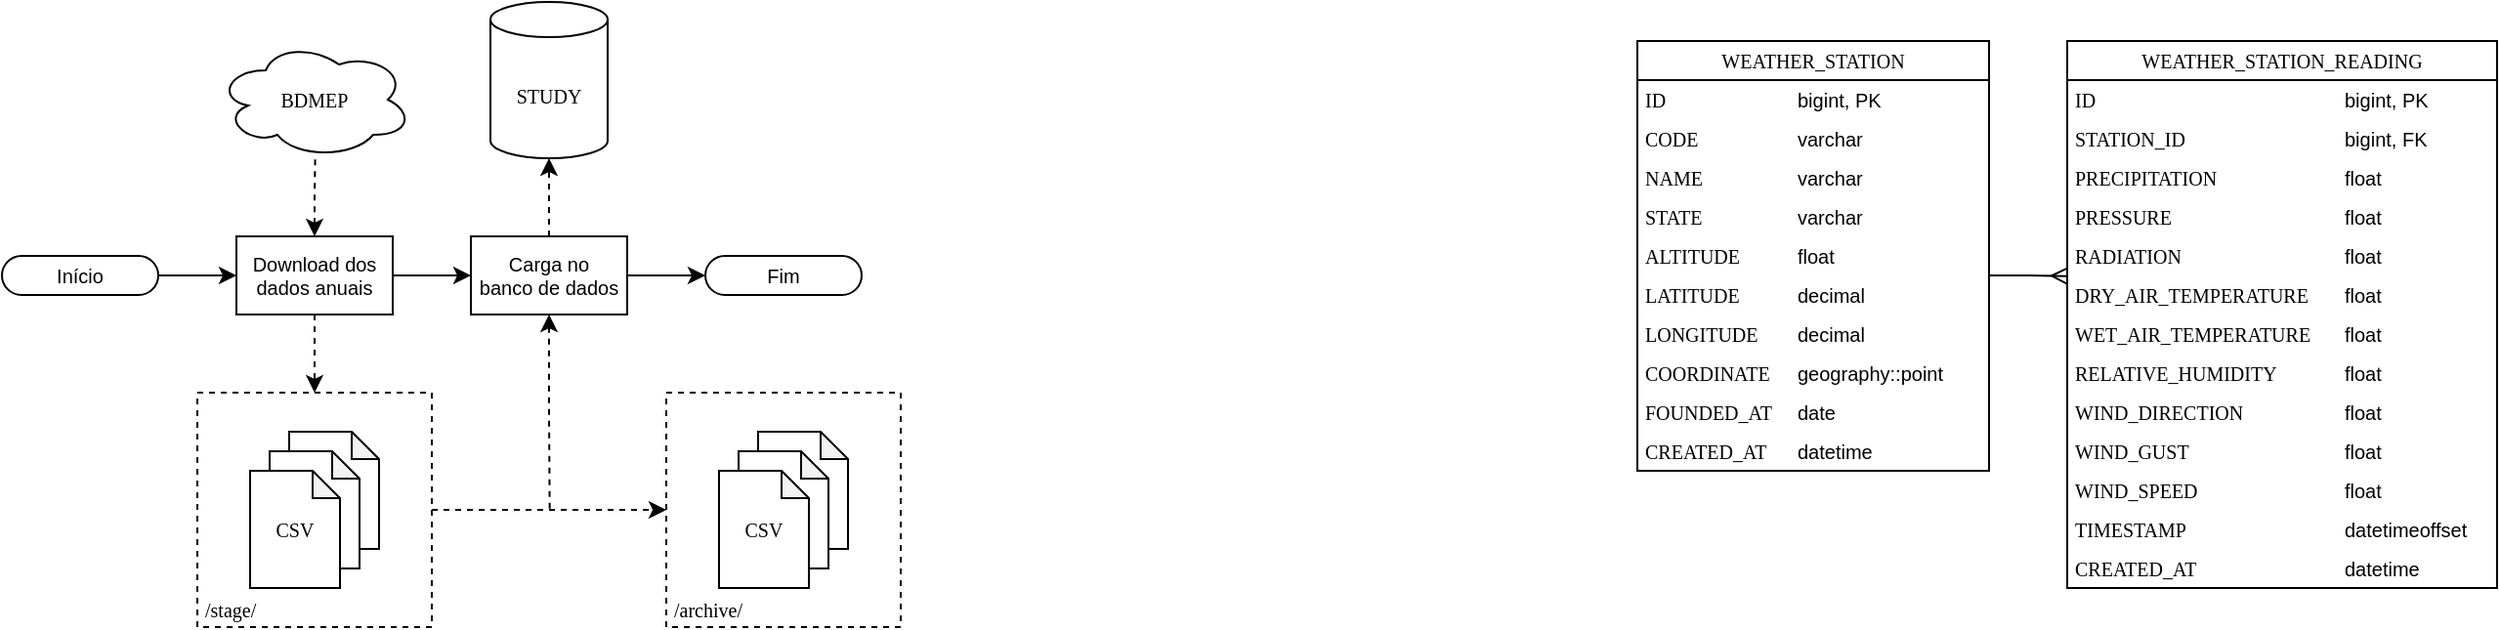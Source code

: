 <mxfile version="28.0.6">
  <diagram name="Página-1" id="pzj38KKofrZ27vdK2mB4">
    <mxGraphModel dx="1426" dy="797" grid="1" gridSize="10" guides="1" tooltips="1" connect="1" arrows="1" fold="1" page="1" pageScale="1" pageWidth="827" pageHeight="1169" math="0" shadow="0">
      <root>
        <mxCell id="0" />
        <mxCell id="1" parent="0" />
        <mxCell id="G4cIfP8NTKr2SMPwqC4q-119" style="edgeStyle=orthogonalEdgeStyle;rounded=0;orthogonalLoop=1;jettySize=auto;html=1;exitX=1;exitY=0.5;exitDx=0;exitDy=0;endArrow=ERmany;endFill=0;" parent="1" source="G4cIfP8NTKr2SMPwqC4q-116" edge="1">
          <mxGeometry relative="1" as="geometry">
            <mxPoint x="1241" y="565.333" as="targetPoint" />
          </mxGeometry>
        </mxCell>
        <mxCell id="G4cIfP8NTKr2SMPwqC4q-116" value="" style="rounded=0;whiteSpace=wrap;html=1;fontSize=10;" parent="1" vertex="1">
          <mxGeometry x="1021" y="465" width="180" height="200" as="geometry" />
        </mxCell>
        <mxCell id="G4cIfP8NTKr2SMPwqC4q-115" value="WEATHER_STATION_READING" style="rounded=0;whiteSpace=wrap;html=1;fontSize=10;fontFamily=Lucida Console;" parent="1" vertex="1">
          <mxGeometry x="1241" y="445" width="220" height="20" as="geometry" />
        </mxCell>
        <mxCell id="G4cIfP8NTKr2SMPwqC4q-114" value="" style="rounded=0;whiteSpace=wrap;html=1;fontSize=10;" parent="1" vertex="1">
          <mxGeometry x="1241" y="465" width="220" height="260" as="geometry" />
        </mxCell>
        <mxCell id="G4cIfP8NTKr2SMPwqC4q-29" style="edgeStyle=orthogonalEdgeStyle;rounded=0;orthogonalLoop=1;jettySize=auto;html=1;exitX=1;exitY=0.5;exitDx=0;exitDy=0;entryX=0;entryY=0.5;entryDx=0;entryDy=0;dashed=1;fontFamily=Lucida Console;fontSize=10;" parent="1" source="G4cIfP8NTKr2SMPwqC4q-13" target="G4cIfP8NTKr2SMPwqC4q-25" edge="1">
          <mxGeometry relative="1" as="geometry" />
        </mxCell>
        <mxCell id="G4cIfP8NTKr2SMPwqC4q-13" value="&lt;font&gt;/stage/&lt;/font&gt;" style="rounded=0;whiteSpace=wrap;html=1;align=left;dashed=1;fontSize=10;verticalAlign=bottom;spacingLeft=2;fontFamily=Lucida Console;" parent="1" vertex="1">
          <mxGeometry x="284" y="625" width="120" height="120" as="geometry" />
        </mxCell>
        <mxCell id="G4cIfP8NTKr2SMPwqC4q-19" style="edgeStyle=orthogonalEdgeStyle;rounded=0;orthogonalLoop=1;jettySize=auto;html=1;exitX=0.5;exitY=1;exitDx=0;exitDy=0;entryX=0.5;entryY=0;entryDx=0;entryDy=0;dashed=1;fontFamily=Lucida Console;fontSize=10;" parent="1" source="G4cIfP8NTKr2SMPwqC4q-1" target="G4cIfP8NTKr2SMPwqC4q-13" edge="1">
          <mxGeometry relative="1" as="geometry" />
        </mxCell>
        <mxCell id="G4cIfP8NTKr2SMPwqC4q-23" style="edgeStyle=orthogonalEdgeStyle;rounded=0;orthogonalLoop=1;jettySize=auto;html=1;exitX=1;exitY=0.5;exitDx=0;exitDy=0;entryX=0;entryY=0.5;entryDx=0;entryDy=0;fontFamily=Lucida Console;fontSize=10;" parent="1" source="G4cIfP8NTKr2SMPwqC4q-1" target="G4cIfP8NTKr2SMPwqC4q-20" edge="1">
          <mxGeometry relative="1" as="geometry" />
        </mxCell>
        <mxCell id="G4cIfP8NTKr2SMPwqC4q-1" value="&lt;font&gt;Download dos&lt;br&gt;dados anuais&lt;/font&gt;" style="rounded=0;whiteSpace=wrap;html=1;fontSize=10;fontFamily=Helvetica;" parent="1" vertex="1">
          <mxGeometry x="304" y="545" width="80" height="40" as="geometry" />
        </mxCell>
        <mxCell id="G4cIfP8NTKr2SMPwqC4q-18" style="edgeStyle=orthogonalEdgeStyle;rounded=0;orthogonalLoop=1;jettySize=auto;html=1;exitX=1;exitY=0.5;exitDx=0;exitDy=0;entryX=0;entryY=0.5;entryDx=0;entryDy=0;fontFamily=Lucida Console;fontSize=10;" parent="1" source="G4cIfP8NTKr2SMPwqC4q-5" target="G4cIfP8NTKr2SMPwqC4q-1" edge="1">
          <mxGeometry relative="1" as="geometry" />
        </mxCell>
        <mxCell id="G4cIfP8NTKr2SMPwqC4q-5" value="&lt;font&gt;Início&lt;/font&gt;" style="rounded=1;whiteSpace=wrap;html=1;arcSize=50;fontSize=10;fontFamily=Helvetica;" parent="1" vertex="1">
          <mxGeometry x="184" y="555" width="80" height="20" as="geometry" />
        </mxCell>
        <mxCell id="G4cIfP8NTKr2SMPwqC4q-6" value="&lt;font&gt;Fim&lt;/font&gt;" style="rounded=1;whiteSpace=wrap;html=1;arcSize=50;fontSize=10;fontFamily=Helvetica;" parent="1" vertex="1">
          <mxGeometry x="544" y="555" width="80" height="20" as="geometry" />
        </mxCell>
        <mxCell id="G4cIfP8NTKr2SMPwqC4q-10" value="&lt;font&gt;BDMEP&lt;/font&gt;" style="ellipse;shape=cloud;whiteSpace=wrap;html=1;fontSize=10;fontFamily=Lucida Console;" parent="1" vertex="1">
          <mxGeometry x="294" y="445" width="100" height="60" as="geometry" />
        </mxCell>
        <mxCell id="G4cIfP8NTKr2SMPwqC4q-12" value="CSV" style="shape=note;whiteSpace=wrap;html=1;backgroundOutline=1;darkOpacity=0.05;size=14;fontSize=10;fontFamily=Lucida Console;" parent="1" vertex="1">
          <mxGeometry x="331" y="645" width="46" height="60" as="geometry" />
        </mxCell>
        <mxCell id="G4cIfP8NTKr2SMPwqC4q-16" value="CSV" style="shape=note;whiteSpace=wrap;html=1;backgroundOutline=1;darkOpacity=0.05;size=14;fontSize=10;fontFamily=Lucida Console;" parent="1" vertex="1">
          <mxGeometry x="321" y="655" width="46" height="60" as="geometry" />
        </mxCell>
        <mxCell id="G4cIfP8NTKr2SMPwqC4q-17" value="CSV" style="shape=note;whiteSpace=wrap;html=1;backgroundOutline=1;darkOpacity=0.05;size=14;fontSize=10;fontFamily=Lucida Console;" parent="1" vertex="1">
          <mxGeometry x="311" y="665" width="46" height="60" as="geometry" />
        </mxCell>
        <mxCell id="G4cIfP8NTKr2SMPwqC4q-24" style="edgeStyle=orthogonalEdgeStyle;rounded=0;orthogonalLoop=1;jettySize=auto;html=1;exitX=1;exitY=0.5;exitDx=0;exitDy=0;entryX=0;entryY=0.5;entryDx=0;entryDy=0;fontFamily=Lucida Console;fontSize=10;" parent="1" source="G4cIfP8NTKr2SMPwqC4q-20" target="G4cIfP8NTKr2SMPwqC4q-6" edge="1">
          <mxGeometry relative="1" as="geometry" />
        </mxCell>
        <mxCell id="G4cIfP8NTKr2SMPwqC4q-31" style="edgeStyle=orthogonalEdgeStyle;rounded=0;orthogonalLoop=1;jettySize=auto;html=1;exitX=0.5;exitY=1;exitDx=0;exitDy=0;dashed=1;endArrow=none;endFill=0;startArrow=classic;startFill=1;fontFamily=Lucida Console;fontSize=10;" parent="1" source="G4cIfP8NTKr2SMPwqC4q-20" edge="1">
          <mxGeometry relative="1" as="geometry">
            <mxPoint x="464.333" y="685" as="targetPoint" />
          </mxGeometry>
        </mxCell>
        <mxCell id="G4cIfP8NTKr2SMPwqC4q-20" value="Carga no&lt;div&gt;banco de dados&lt;/div&gt;" style="rounded=0;whiteSpace=wrap;html=1;fontSize=10;fontFamily=Helvetica;" parent="1" vertex="1">
          <mxGeometry x="424" y="545" width="80" height="40" as="geometry" />
        </mxCell>
        <mxCell id="G4cIfP8NTKr2SMPwqC4q-22" value="STUDY" style="shape=cylinder3;whiteSpace=wrap;html=1;boundedLbl=1;backgroundOutline=1;size=9.0;fontSize=10;fontFamily=Lucida Console;" parent="1" vertex="1">
          <mxGeometry x="434" y="425" width="60" height="80" as="geometry" />
        </mxCell>
        <mxCell id="G4cIfP8NTKr2SMPwqC4q-25" value="&lt;font&gt;/archive/&lt;/font&gt;" style="rounded=0;whiteSpace=wrap;html=1;align=left;dashed=1;fontSize=10;verticalAlign=bottom;spacingLeft=2;fontFamily=Lucida Console;" parent="1" vertex="1">
          <mxGeometry x="524" y="625" width="120" height="120" as="geometry" />
        </mxCell>
        <mxCell id="G4cIfP8NTKr2SMPwqC4q-26" value="CSV" style="shape=note;whiteSpace=wrap;html=1;backgroundOutline=1;darkOpacity=0.05;size=14;fontSize=10;fontFamily=Lucida Console;" parent="1" vertex="1">
          <mxGeometry x="571" y="645" width="46" height="60" as="geometry" />
        </mxCell>
        <mxCell id="G4cIfP8NTKr2SMPwqC4q-27" value="CSV" style="shape=note;whiteSpace=wrap;html=1;backgroundOutline=1;darkOpacity=0.05;size=14;fontSize=10;fontFamily=Lucida Console;" parent="1" vertex="1">
          <mxGeometry x="561" y="655" width="46" height="60" as="geometry" />
        </mxCell>
        <mxCell id="G4cIfP8NTKr2SMPwqC4q-28" value="CSV" style="shape=note;whiteSpace=wrap;html=1;backgroundOutline=1;darkOpacity=0.05;size=14;fontSize=10;fontFamily=Lucida Console;" parent="1" vertex="1">
          <mxGeometry x="551" y="665" width="46" height="60" as="geometry" />
        </mxCell>
        <mxCell id="G4cIfP8NTKr2SMPwqC4q-32" style="edgeStyle=orthogonalEdgeStyle;rounded=0;orthogonalLoop=1;jettySize=auto;html=1;exitX=0.5;exitY=0;exitDx=0;exitDy=0;entryX=0.5;entryY=1;entryDx=0;entryDy=0;entryPerimeter=0;dashed=1;fontFamily=Lucida Console;fontSize=10;" parent="1" source="G4cIfP8NTKr2SMPwqC4q-20" target="G4cIfP8NTKr2SMPwqC4q-22" edge="1">
          <mxGeometry relative="1" as="geometry" />
        </mxCell>
        <mxCell id="G4cIfP8NTKr2SMPwqC4q-33" style="edgeStyle=orthogonalEdgeStyle;rounded=0;orthogonalLoop=1;jettySize=auto;html=1;exitX=0.5;exitY=0;exitDx=0;exitDy=0;entryX=0.503;entryY=1;entryDx=0;entryDy=0;entryPerimeter=0;endArrow=none;endFill=0;startArrow=classic;startFill=1;dashed=1;fontFamily=Lucida Console;fontSize=10;" parent="1" source="G4cIfP8NTKr2SMPwqC4q-1" target="G4cIfP8NTKr2SMPwqC4q-10" edge="1">
          <mxGeometry relative="1" as="geometry" />
        </mxCell>
        <mxCell id="G4cIfP8NTKr2SMPwqC4q-60" value="ID" style="text;html=1;align=left;verticalAlign=middle;whiteSpace=wrap;rounded=0;fontSize=10;spacingLeft=2;fontFamily=Lucida Console;" parent="1" vertex="1">
          <mxGeometry x="1021" y="465" width="80" height="20" as="geometry" />
        </mxCell>
        <mxCell id="G4cIfP8NTKr2SMPwqC4q-61" value="CODE" style="text;html=1;align=left;verticalAlign=middle;whiteSpace=wrap;rounded=0;fontSize=10;spacingLeft=2;fontFamily=Lucida Console;" parent="1" vertex="1">
          <mxGeometry x="1021" y="485" width="80" height="20" as="geometry" />
        </mxCell>
        <mxCell id="G4cIfP8NTKr2SMPwqC4q-62" value="NAME" style="text;html=1;align=left;verticalAlign=middle;whiteSpace=wrap;rounded=0;fontSize=10;spacingLeft=2;fontFamily=Lucida Console;" parent="1" vertex="1">
          <mxGeometry x="1021" y="505" width="80" height="20" as="geometry" />
        </mxCell>
        <mxCell id="G4cIfP8NTKr2SMPwqC4q-63" value="STATE" style="text;html=1;align=left;verticalAlign=middle;whiteSpace=wrap;rounded=0;fontSize=10;spacingLeft=2;fontFamily=Lucida Console;" parent="1" vertex="1">
          <mxGeometry x="1021" y="525" width="80" height="20" as="geometry" />
        </mxCell>
        <mxCell id="G4cIfP8NTKr2SMPwqC4q-64" value="ALTITUDE" style="text;html=1;align=left;verticalAlign=middle;whiteSpace=wrap;rounded=0;fontSize=10;spacingLeft=2;fontFamily=Lucida Console;" parent="1" vertex="1">
          <mxGeometry x="1021" y="545" width="80" height="20" as="geometry" />
        </mxCell>
        <mxCell id="G4cIfP8NTKr2SMPwqC4q-65" value="LATITUDE" style="text;html=1;align=left;verticalAlign=middle;whiteSpace=wrap;rounded=0;fontSize=10;spacingLeft=2;fontFamily=Lucida Console;" parent="1" vertex="1">
          <mxGeometry x="1021" y="565" width="80" height="20" as="geometry" />
        </mxCell>
        <mxCell id="G4cIfP8NTKr2SMPwqC4q-66" value="LONGITUDE" style="text;html=1;align=left;verticalAlign=middle;whiteSpace=wrap;rounded=0;fontSize=10;spacingLeft=2;fontFamily=Lucida Console;" parent="1" vertex="1">
          <mxGeometry x="1021" y="585" width="80" height="20" as="geometry" />
        </mxCell>
        <mxCell id="G4cIfP8NTKr2SMPwqC4q-67" value="COORDINATE" style="text;html=1;align=left;verticalAlign=middle;whiteSpace=wrap;rounded=0;fontSize=10;spacingLeft=2;fontFamily=Lucida Console;" parent="1" vertex="1">
          <mxGeometry x="1021" y="605" width="80" height="20" as="geometry" />
        </mxCell>
        <mxCell id="G4cIfP8NTKr2SMPwqC4q-68" value="FOUNDED_AT" style="text;html=1;align=left;verticalAlign=middle;whiteSpace=wrap;rounded=0;fontSize=10;spacingLeft=2;fontFamily=Lucida Console;" parent="1" vertex="1">
          <mxGeometry x="1021" y="625" width="80" height="20" as="geometry" />
        </mxCell>
        <mxCell id="G4cIfP8NTKr2SMPwqC4q-69" value="CREATED_AT" style="text;html=1;align=left;verticalAlign=middle;whiteSpace=wrap;rounded=0;fontSize=10;spacingLeft=2;fontFamily=Lucida Console;" parent="1" vertex="1">
          <mxGeometry x="1021" y="645" width="80" height="20" as="geometry" />
        </mxCell>
        <mxCell id="G4cIfP8NTKr2SMPwqC4q-70" value="bigint, PK" style="text;html=1;align=left;verticalAlign=middle;whiteSpace=wrap;rounded=0;fontSize=10;" parent="1" vertex="1">
          <mxGeometry x="1101" y="465" width="80" height="20" as="geometry" />
        </mxCell>
        <mxCell id="G4cIfP8NTKr2SMPwqC4q-71" value="varchar&lt;span style=&quot;color: rgba(0, 0, 0, 0); font-family: monospace; font-size: 0px; text-wrap-mode: nowrap;&quot;&gt;%3CmxGraphModel%3E%3Croot%3E%3CmxCell%20id%3D%220%22%2F%3E%3CmxCell%20id%3D%221%22%20parent%3D%220%22%2F%3E%3CmxCell%20id%3D%222%22%20value%3D%22bigint%22%20style%3D%22text%3Bhtml%3D1%3Balign%3Dleft%3BverticalAlign%3Dmiddle%3BwhiteSpace%3Dwrap%3Brounded%3D0%3BfontSize%3D10%3B%22%20vertex%3D%221%22%20parent%3D%221%22%3E%3CmxGeometry%20x%3D%22680%22%20y%3D%22760%22%20width%3D%2280%22%20height%3D%2220%22%20as%3D%22geometry%22%2F%3E%3C%2FmxCell%3E%3C%2Froot%3E%3C%2FmxGraphModel%3E&lt;/span&gt;" style="text;html=1;align=left;verticalAlign=middle;whiteSpace=wrap;rounded=0;fontSize=10;" parent="1" vertex="1">
          <mxGeometry x="1101" y="485" width="80" height="20" as="geometry" />
        </mxCell>
        <mxCell id="G4cIfP8NTKr2SMPwqC4q-72" value="varchar&lt;span style=&quot;color: rgba(0, 0, 0, 0); font-family: monospace; font-size: 0px; text-wrap-mode: nowrap;&quot;&gt;%3CmxGraphModel%3E%3Croot%3E%3CmxCell%20id%3D%220%22%2F%3E%3CmxCell%20id%3D%221%22%20parent%3D%220%22%2F%3E%3CmxCell%20id%3D%222%22%20value%3D%22bigint%22%20style%3D%22text%3Bhtml%3D1%3Balign%3Dleft%3BverticalAlign%3Dmiddle%3BwhiteSpace%3Dwrap%3Brounded%3D0%3BfontSize%3D10%3B%22%20vertex%3D%221%22%20parent%3D%221%22%3E%3CmxGeometry%20x%3D%22680%22%20y%3D%22760%22%20width%3D%2280%22%20height%3D%2220%22%20as%3D%22geometry%22%2F%3E%3C%2FmxCell%3E%3C%2Froot%3E%3C%2FmxGraphModel%3E&lt;/span&gt;" style="text;html=1;align=left;verticalAlign=middle;whiteSpace=wrap;rounded=0;fontSize=10;" parent="1" vertex="1">
          <mxGeometry x="1101" y="505" width="80" height="20" as="geometry" />
        </mxCell>
        <mxCell id="G4cIfP8NTKr2SMPwqC4q-73" value="varchar&lt;span style=&quot;color: rgba(0, 0, 0, 0); font-family: monospace; font-size: 0px; text-wrap-mode: nowrap;&quot;&gt;%3CmxGraphModel%3E%3Croot%3E%3CmxCell%20id%3D%220%22%2F%3E%3CmxCell%20id%3D%221%22%20parent%3D%220%22%2F%3E%3CmxCell%20id%3D%222%22%20value%3D%22bigint%22%20style%3D%22text%3Bhtml%3D1%3Balign%3Dleft%3BverticalAlign%3Dmiddle%3BwhiteSpace%3Dwrap%3Brounded%3D0%3BfontSize%3D10%3B%22%20vertex%3D%221%22%20parent%3D%221%22%3E%3CmxGeometry%20x%3D%22680%22%20y%3D%22760%22%20width%3D%2280%22%20height%3D%2220%22%20as%3D%22geometry%22%2F%3E%3C%2FmxCell%3E%3C%2Froot%3E%3C%2FmxGraphModel%3E&lt;/span&gt;" style="text;html=1;align=left;verticalAlign=middle;whiteSpace=wrap;rounded=0;fontSize=10;" parent="1" vertex="1">
          <mxGeometry x="1101" y="525" width="80" height="20" as="geometry" />
        </mxCell>
        <mxCell id="G4cIfP8NTKr2SMPwqC4q-74" value="float" style="text;html=1;align=left;verticalAlign=middle;whiteSpace=wrap;rounded=0;fontSize=10;" parent="1" vertex="1">
          <mxGeometry x="1101" y="545" width="80" height="20" as="geometry" />
        </mxCell>
        <mxCell id="G4cIfP8NTKr2SMPwqC4q-75" value="decimal" style="text;html=1;align=left;verticalAlign=middle;whiteSpace=wrap;rounded=0;fontSize=10;" parent="1" vertex="1">
          <mxGeometry x="1101" y="565" width="80" height="20" as="geometry" />
        </mxCell>
        <mxCell id="G4cIfP8NTKr2SMPwqC4q-76" value="decimal" style="text;html=1;align=left;verticalAlign=middle;whiteSpace=wrap;rounded=0;fontSize=10;" parent="1" vertex="1">
          <mxGeometry x="1101" y="585" width="80" height="20" as="geometry" />
        </mxCell>
        <mxCell id="G4cIfP8NTKr2SMPwqC4q-77" value="geography::point" style="text;html=1;align=left;verticalAlign=middle;whiteSpace=wrap;rounded=0;fontSize=10;" parent="1" vertex="1">
          <mxGeometry x="1101" y="605" width="80" height="20" as="geometry" />
        </mxCell>
        <mxCell id="G4cIfP8NTKr2SMPwqC4q-78" value="date&lt;span style=&quot;color: rgba(0, 0, 0, 0); font-family: monospace; font-size: 0px; text-wrap-mode: nowrap;&quot;&gt;%3CmxGraphModel%3E%3Croot%3E%3CmxCell%20id%3D%220%22%2F%3E%3CmxCell%20id%3D%221%22%20parent%3D%220%22%2F%3E%3CmxCell%20id%3D%222%22%20value%3D%22varchar%26lt%3Bspan%20style%3D%26quot%3Bcolor%3A%20rgba(0%2C%200%2C%200%2C%200)%3B%20font-family%3A%20monospace%3B%20font-size%3A%200px%3B%20text-wrap-mode%3A%20nowrap%3B%26quot%3B%26gt%3B%253CmxGraphModel%253E%253Croot%253E%253CmxCell%2520id%253D%25220%2522%252F%253E%253CmxCell%2520id%253D%25221%2522%2520parent%253D%25220%2522%252F%253E%253CmxCell%2520id%253D%25222%2522%2520value%253D%2522bigint%2522%2520style%253D%2522text%253Bhtml%253D1%253Balign%253Dleft%253BverticalAlign%253Dmiddle%253BwhiteSpace%253Dwrap%253Brounded%253D0%253BfontSize%253D10%253B%2522%2520vertex%253D%25221%2522%2520parent%253D%25221%2522%253E%253CmxGeometry%2520x%253D%2522680%2522%2520y%253D%2522760%2522%2520width%253D%252280%2522%2520height%253D%252220%2522%2520as%253D%2522geometry%2522%252F%253E%253C%252FmxCell%253E%253C%252Froot%253E%253C%252FmxGraphModel%253E%26lt%3B%2Fspan%26gt%3B%22%20style%3D%22text%3Bhtml%3D1%3Balign%3Dleft%3BverticalAlign%3Dmiddle%3BwhiteSpace%3Dwrap%3Brounded%3D0%3BfontSize%3D10%3B%22%20vertex%3D%221%22%20parent%3D%221%22%3E%3CmxGeometry%20x%3D%22680%22%20y%3D%22780%22%20width%3D%2280%22%20height%3D%2220%22%20as%3D%22geometry%22%2F%3E%3C%2FmxCell%3E%3C%2Froot%3E%3C%2FmxGraphModel%3E&lt;/span&gt;" style="text;html=1;align=left;verticalAlign=middle;whiteSpace=wrap;rounded=0;fontSize=10;" parent="1" vertex="1">
          <mxGeometry x="1101" y="625" width="80" height="20" as="geometry" />
        </mxCell>
        <mxCell id="G4cIfP8NTKr2SMPwqC4q-79" value="datetime" style="text;html=1;align=left;verticalAlign=middle;whiteSpace=wrap;rounded=0;fontSize=10;" parent="1" vertex="1">
          <mxGeometry x="1101" y="645" width="80" height="20" as="geometry" />
        </mxCell>
        <mxCell id="G4cIfP8NTKr2SMPwqC4q-80" value="ID" style="text;html=1;align=left;verticalAlign=middle;whiteSpace=wrap;rounded=0;fontSize=10;spacingLeft=2;fontFamily=Lucida Console;" parent="1" vertex="1">
          <mxGeometry x="1241" y="465" width="80" height="20" as="geometry" />
        </mxCell>
        <mxCell id="G4cIfP8NTKr2SMPwqC4q-81" value="STATION_ID" style="text;html=1;align=left;verticalAlign=middle;whiteSpace=wrap;rounded=0;fontSize=10;spacingLeft=2;fontFamily=Lucida Console;" parent="1" vertex="1">
          <mxGeometry x="1241" y="485" width="80" height="20" as="geometry" />
        </mxCell>
        <mxCell id="G4cIfP8NTKr2SMPwqC4q-82" value="PRECIPITATION" style="text;html=1;align=left;verticalAlign=middle;whiteSpace=wrap;rounded=0;fontSize=10;spacingLeft=2;fontFamily=Lucida Console;" parent="1" vertex="1">
          <mxGeometry x="1241" y="505" width="80" height="20" as="geometry" />
        </mxCell>
        <mxCell id="G4cIfP8NTKr2SMPwqC4q-83" value="PRESSURE" style="text;html=1;align=left;verticalAlign=middle;whiteSpace=wrap;rounded=0;fontSize=10;spacingLeft=2;fontFamily=Lucida Console;" parent="1" vertex="1">
          <mxGeometry x="1241" y="525" width="80" height="20" as="geometry" />
        </mxCell>
        <mxCell id="G4cIfP8NTKr2SMPwqC4q-84" value="RADIATION" style="text;html=1;align=left;verticalAlign=middle;whiteSpace=wrap;rounded=0;fontSize=10;spacingLeft=2;fontFamily=Lucida Console;" parent="1" vertex="1">
          <mxGeometry x="1241" y="545" width="80" height="20" as="geometry" />
        </mxCell>
        <mxCell id="G4cIfP8NTKr2SMPwqC4q-85" value="DRY_AIR_TEMPERATURE" style="text;html=1;align=left;verticalAlign=middle;whiteSpace=wrap;rounded=0;fontSize=10;spacingLeft=2;fontFamily=Lucida Console;" parent="1" vertex="1">
          <mxGeometry x="1241" y="565" width="80" height="20" as="geometry" />
        </mxCell>
        <mxCell id="G4cIfP8NTKr2SMPwqC4q-86" value="WET_AIR_TEMPERATURE" style="text;html=1;align=left;verticalAlign=middle;whiteSpace=wrap;rounded=0;fontSize=10;spacingLeft=2;fontFamily=Lucida Console;" parent="1" vertex="1">
          <mxGeometry x="1241" y="585" width="80" height="20" as="geometry" />
        </mxCell>
        <mxCell id="G4cIfP8NTKr2SMPwqC4q-87" value="RELATIVE_HUMIDITY" style="text;html=1;align=left;verticalAlign=middle;whiteSpace=wrap;rounded=0;fontSize=10;spacingLeft=2;fontFamily=Lucida Console;" parent="1" vertex="1">
          <mxGeometry x="1241" y="605" width="80" height="20" as="geometry" />
        </mxCell>
        <mxCell id="G4cIfP8NTKr2SMPwqC4q-88" value="WIND_DIRECTION" style="text;html=1;align=left;verticalAlign=middle;whiteSpace=wrap;rounded=0;fontSize=10;spacingLeft=2;fontFamily=Lucida Console;" parent="1" vertex="1">
          <mxGeometry x="1241" y="625" width="80" height="20" as="geometry" />
        </mxCell>
        <mxCell id="G4cIfP8NTKr2SMPwqC4q-89" value="WIND_GUST" style="text;html=1;align=left;verticalAlign=middle;whiteSpace=wrap;rounded=0;fontSize=10;spacingLeft=2;fontFamily=Lucida Console;" parent="1" vertex="1">
          <mxGeometry x="1241" y="645" width="80" height="20" as="geometry" />
        </mxCell>
        <mxCell id="G4cIfP8NTKr2SMPwqC4q-90" value="bigint, PK" style="text;html=1;align=left;verticalAlign=middle;whiteSpace=wrap;rounded=0;fontSize=10;" parent="1" vertex="1">
          <mxGeometry x="1381" y="465" width="80" height="20" as="geometry" />
        </mxCell>
        <mxCell id="G4cIfP8NTKr2SMPwqC4q-91" value="bigint, FK" style="text;html=1;align=left;verticalAlign=middle;whiteSpace=wrap;rounded=0;fontSize=10;" parent="1" vertex="1">
          <mxGeometry x="1381" y="485" width="80" height="20" as="geometry" />
        </mxCell>
        <mxCell id="G4cIfP8NTKr2SMPwqC4q-94" value="float" style="text;html=1;align=left;verticalAlign=middle;whiteSpace=wrap;rounded=0;fontSize=10;" parent="1" vertex="1">
          <mxGeometry x="1381" y="665" width="80" height="20" as="geometry" />
        </mxCell>
        <mxCell id="G4cIfP8NTKr2SMPwqC4q-98" value="datetimeoffset" style="text;html=1;align=left;verticalAlign=middle;whiteSpace=wrap;rounded=0;fontSize=10;" parent="1" vertex="1">
          <mxGeometry x="1381" y="685" width="80" height="20" as="geometry" />
        </mxCell>
        <mxCell id="G4cIfP8NTKr2SMPwqC4q-99" value="datetime" style="text;html=1;align=left;verticalAlign=middle;whiteSpace=wrap;rounded=0;fontSize=10;" parent="1" vertex="1">
          <mxGeometry x="1381" y="705" width="80" height="20" as="geometry" />
        </mxCell>
        <mxCell id="G4cIfP8NTKr2SMPwqC4q-100" value="WIND_SPEED" style="text;html=1;align=left;verticalAlign=middle;whiteSpace=wrap;rounded=0;fontSize=10;spacingLeft=2;fontFamily=Lucida Console;" parent="1" vertex="1">
          <mxGeometry x="1241" y="665" width="80" height="20" as="geometry" />
        </mxCell>
        <mxCell id="G4cIfP8NTKr2SMPwqC4q-101" value="TIMESTAMP" style="text;html=1;align=left;verticalAlign=middle;whiteSpace=wrap;rounded=0;fontSize=10;spacingLeft=2;fontFamily=Lucida Console;" parent="1" vertex="1">
          <mxGeometry x="1241" y="685" width="80" height="20" as="geometry" />
        </mxCell>
        <mxCell id="G4cIfP8NTKr2SMPwqC4q-102" value="CREATED_AT" style="text;html=1;align=left;verticalAlign=middle;whiteSpace=wrap;rounded=0;fontSize=10;spacingLeft=2;fontFamily=Lucida Console;" parent="1" vertex="1">
          <mxGeometry x="1241" y="705" width="80" height="20" as="geometry" />
        </mxCell>
        <mxCell id="G4cIfP8NTKr2SMPwqC4q-103" value="float" style="text;html=1;align=left;verticalAlign=middle;whiteSpace=wrap;rounded=0;fontSize=10;" parent="1" vertex="1">
          <mxGeometry x="1381" y="645" width="80" height="20" as="geometry" />
        </mxCell>
        <mxCell id="G4cIfP8NTKr2SMPwqC4q-104" value="float" style="text;html=1;align=left;verticalAlign=middle;whiteSpace=wrap;rounded=0;fontSize=10;" parent="1" vertex="1">
          <mxGeometry x="1381" y="625" width="80" height="20" as="geometry" />
        </mxCell>
        <mxCell id="G4cIfP8NTKr2SMPwqC4q-105" value="float" style="text;html=1;align=left;verticalAlign=middle;whiteSpace=wrap;rounded=0;fontSize=10;" parent="1" vertex="1">
          <mxGeometry x="1381" y="605" width="80" height="20" as="geometry" />
        </mxCell>
        <mxCell id="G4cIfP8NTKr2SMPwqC4q-106" value="float" style="text;html=1;align=left;verticalAlign=middle;whiteSpace=wrap;rounded=0;fontSize=10;" parent="1" vertex="1">
          <mxGeometry x="1381" y="585" width="80" height="20" as="geometry" />
        </mxCell>
        <mxCell id="G4cIfP8NTKr2SMPwqC4q-107" value="float" style="text;html=1;align=left;verticalAlign=middle;whiteSpace=wrap;rounded=0;fontSize=10;" parent="1" vertex="1">
          <mxGeometry x="1381" y="565" width="80" height="20" as="geometry" />
        </mxCell>
        <mxCell id="G4cIfP8NTKr2SMPwqC4q-108" value="float" style="text;html=1;align=left;verticalAlign=middle;whiteSpace=wrap;rounded=0;fontSize=10;" parent="1" vertex="1">
          <mxGeometry x="1381" y="545" width="80" height="20" as="geometry" />
        </mxCell>
        <mxCell id="G4cIfP8NTKr2SMPwqC4q-109" value="float" style="text;html=1;align=left;verticalAlign=middle;whiteSpace=wrap;rounded=0;fontSize=10;" parent="1" vertex="1">
          <mxGeometry x="1381" y="525" width="80" height="20" as="geometry" />
        </mxCell>
        <mxCell id="G4cIfP8NTKr2SMPwqC4q-110" value="float" style="text;html=1;align=left;verticalAlign=middle;whiteSpace=wrap;rounded=0;fontSize=10;" parent="1" vertex="1">
          <mxGeometry x="1381" y="505" width="80" height="20" as="geometry" />
        </mxCell>
        <mxCell id="G4cIfP8NTKr2SMPwqC4q-117" value="WEATHER_STATION" style="rounded=0;whiteSpace=wrap;html=1;fontSize=10;fontFamily=Lucida Console;" parent="1" vertex="1">
          <mxGeometry x="1021" y="445" width="180" height="20" as="geometry" />
        </mxCell>
      </root>
    </mxGraphModel>
  </diagram>
</mxfile>
